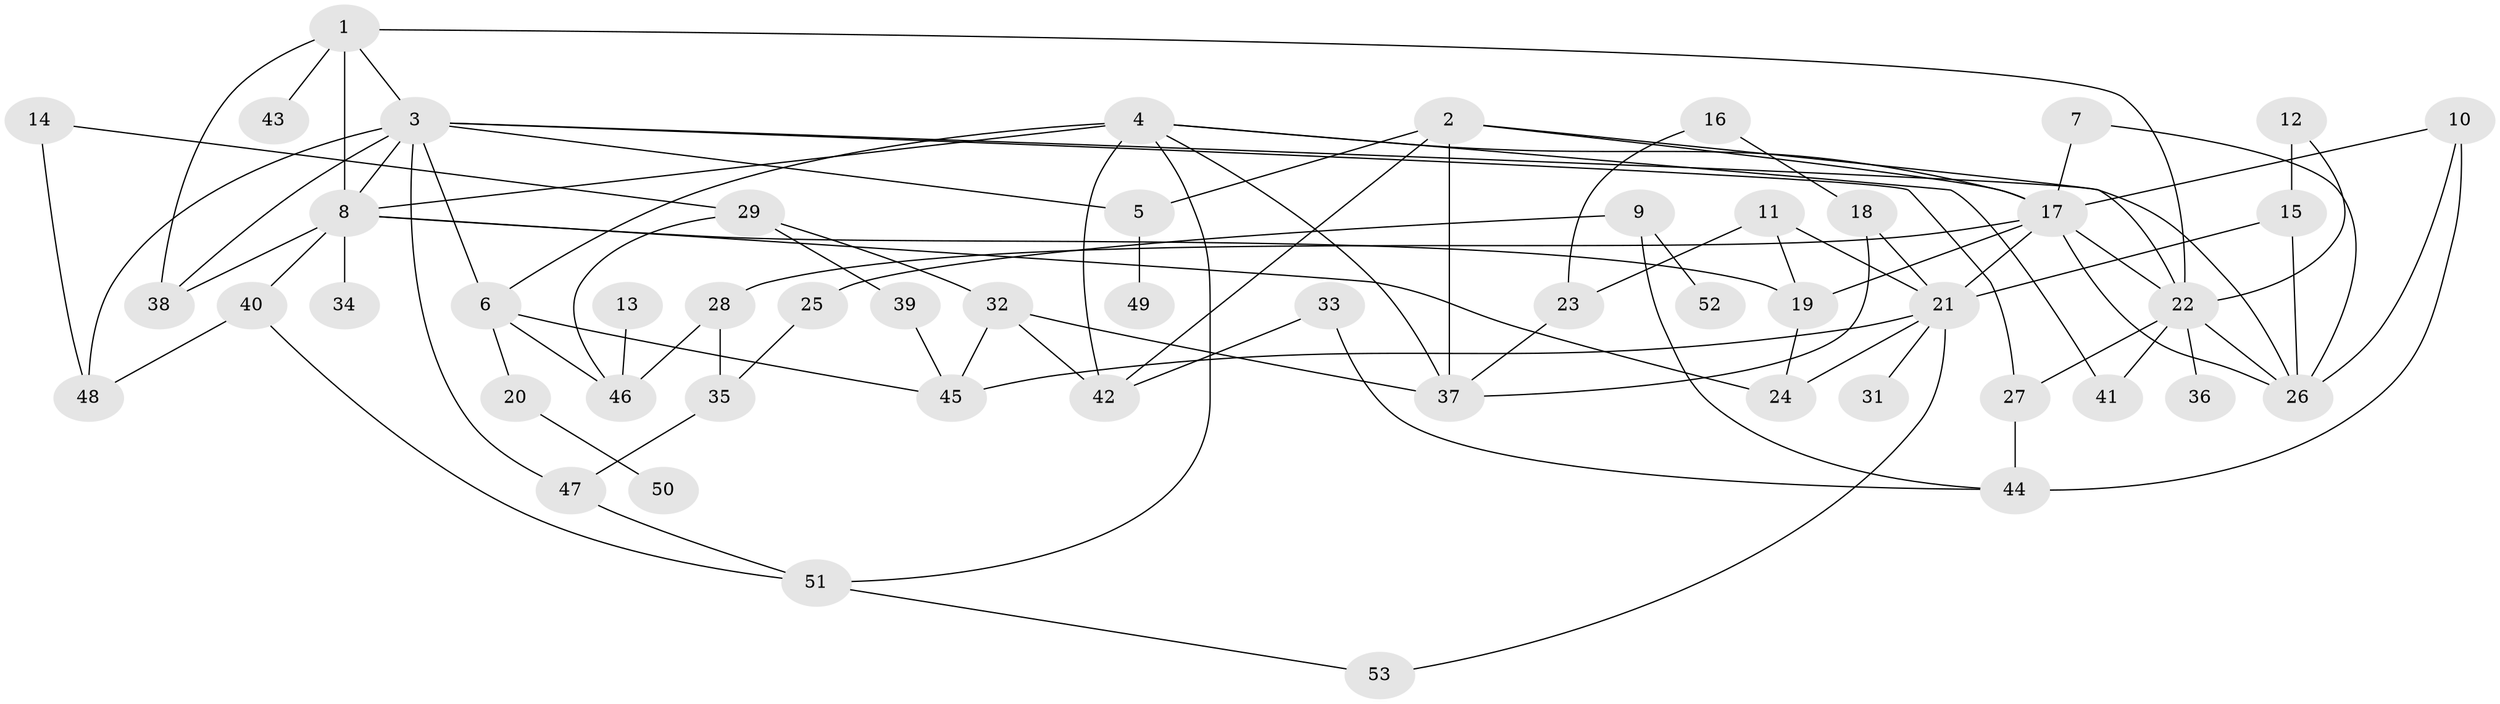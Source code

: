 // original degree distribution, {5: 0.09523809523809523, 2: 0.2761904761904762, 3: 0.2571428571428571, 4: 0.14285714285714285, 7: 0.01904761904761905, 1: 0.1619047619047619, 6: 0.0380952380952381, 0: 0.009523809523809525}
// Generated by graph-tools (version 1.1) at 2025/33/03/09/25 02:33:53]
// undirected, 52 vertices, 90 edges
graph export_dot {
graph [start="1"]
  node [color=gray90,style=filled];
  1;
  2;
  3;
  4;
  5;
  6;
  7;
  8;
  9;
  10;
  11;
  12;
  13;
  14;
  15;
  16;
  17;
  18;
  19;
  20;
  21;
  22;
  23;
  24;
  25;
  26;
  27;
  28;
  29;
  31;
  32;
  33;
  34;
  35;
  36;
  37;
  38;
  39;
  40;
  41;
  42;
  43;
  44;
  45;
  46;
  47;
  48;
  49;
  50;
  51;
  52;
  53;
  1 -- 3 [weight=1.0];
  1 -- 8 [weight=2.0];
  1 -- 22 [weight=1.0];
  1 -- 38 [weight=1.0];
  1 -- 43 [weight=1.0];
  2 -- 5 [weight=1.0];
  2 -- 17 [weight=1.0];
  2 -- 22 [weight=1.0];
  2 -- 37 [weight=1.0];
  2 -- 42 [weight=1.0];
  3 -- 5 [weight=1.0];
  3 -- 6 [weight=1.0];
  3 -- 8 [weight=1.0];
  3 -- 26 [weight=1.0];
  3 -- 27 [weight=1.0];
  3 -- 38 [weight=1.0];
  3 -- 47 [weight=1.0];
  3 -- 48 [weight=1.0];
  4 -- 6 [weight=1.0];
  4 -- 8 [weight=2.0];
  4 -- 17 [weight=1.0];
  4 -- 37 [weight=1.0];
  4 -- 41 [weight=1.0];
  4 -- 42 [weight=1.0];
  4 -- 51 [weight=1.0];
  5 -- 49 [weight=1.0];
  6 -- 20 [weight=1.0];
  6 -- 45 [weight=1.0];
  6 -- 46 [weight=1.0];
  7 -- 17 [weight=1.0];
  7 -- 26 [weight=1.0];
  8 -- 19 [weight=1.0];
  8 -- 24 [weight=1.0];
  8 -- 34 [weight=1.0];
  8 -- 38 [weight=1.0];
  8 -- 40 [weight=1.0];
  9 -- 25 [weight=1.0];
  9 -- 44 [weight=1.0];
  9 -- 52 [weight=1.0];
  10 -- 17 [weight=1.0];
  10 -- 26 [weight=1.0];
  10 -- 44 [weight=1.0];
  11 -- 19 [weight=1.0];
  11 -- 21 [weight=1.0];
  11 -- 23 [weight=1.0];
  12 -- 15 [weight=3.0];
  12 -- 22 [weight=1.0];
  13 -- 46 [weight=1.0];
  14 -- 29 [weight=1.0];
  14 -- 48 [weight=1.0];
  15 -- 21 [weight=1.0];
  15 -- 26 [weight=1.0];
  16 -- 18 [weight=1.0];
  16 -- 23 [weight=1.0];
  17 -- 19 [weight=2.0];
  17 -- 21 [weight=2.0];
  17 -- 22 [weight=1.0];
  17 -- 26 [weight=1.0];
  17 -- 28 [weight=3.0];
  18 -- 21 [weight=1.0];
  18 -- 37 [weight=1.0];
  19 -- 24 [weight=1.0];
  20 -- 50 [weight=1.0];
  21 -- 24 [weight=1.0];
  21 -- 31 [weight=1.0];
  21 -- 45 [weight=1.0];
  21 -- 53 [weight=1.0];
  22 -- 26 [weight=1.0];
  22 -- 27 [weight=1.0];
  22 -- 36 [weight=1.0];
  22 -- 41 [weight=1.0];
  23 -- 37 [weight=1.0];
  25 -- 35 [weight=1.0];
  27 -- 44 [weight=1.0];
  28 -- 35 [weight=1.0];
  28 -- 46 [weight=1.0];
  29 -- 32 [weight=1.0];
  29 -- 39 [weight=1.0];
  29 -- 46 [weight=1.0];
  32 -- 37 [weight=1.0];
  32 -- 42 [weight=1.0];
  32 -- 45 [weight=1.0];
  33 -- 42 [weight=1.0];
  33 -- 44 [weight=1.0];
  35 -- 47 [weight=1.0];
  39 -- 45 [weight=1.0];
  40 -- 48 [weight=1.0];
  40 -- 51 [weight=1.0];
  47 -- 51 [weight=1.0];
  51 -- 53 [weight=1.0];
}
